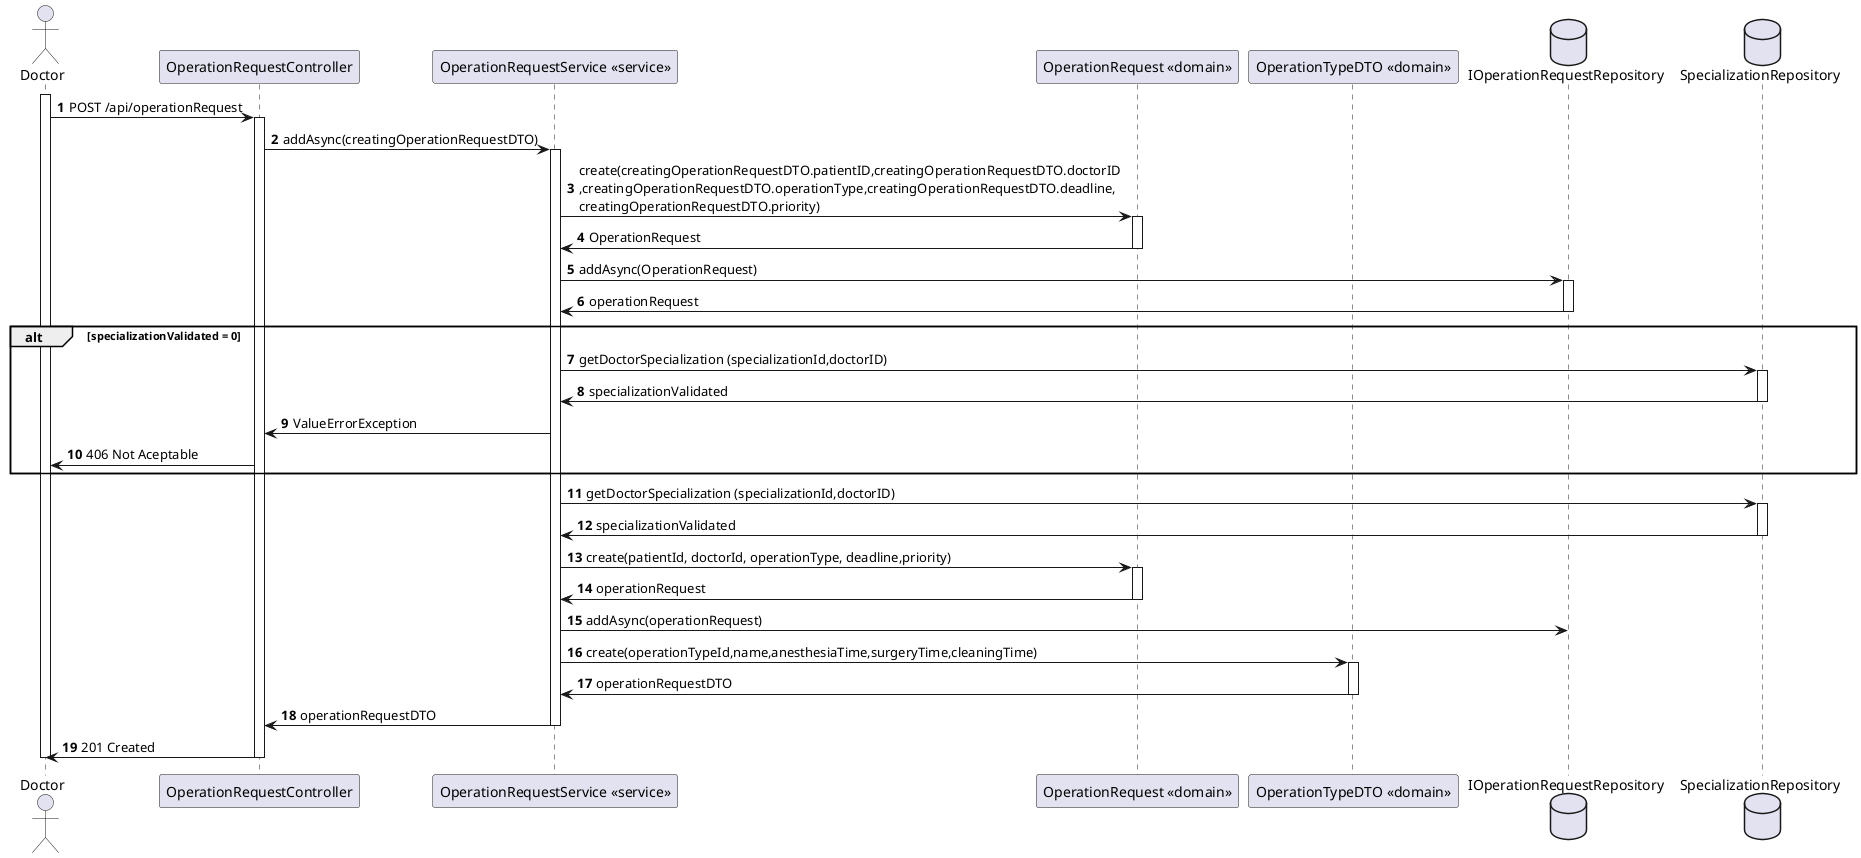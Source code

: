 @startuml 
autonumber
actor Doctor as "Doctor"
participant CTRL as "OperationRequestController"
participant SERVICE as "OperationRequestService <<service>>"
participant OperationRequest as "OperationRequest <<domain>>"
participant OperationTypeDTO as "OperationTypeDTO <<domain>>"
database IOperationRequestRepository as "IOperationRequestRepository"
database SpecializationRepository as "SpecializationRepository"


activate Doctor

Doctor -> CTRL : POST /api/operationRequest
activate CTRL

CTRL -> SERVICE : addAsync(creatingOperationRequestDTO)
activate SERVICE

SERVICE -> OperationRequest : create(creatingOperationRequestDTO.patientID,creatingOperationRequestDTO.doctorID\n,creatingOperationRequestDTO.operationType,creatingOperationRequestDTO.deadline,\ncreatingOperationRequestDTO.priority)

activate OperationRequest

OperationRequest -> SERVICE : OperationRequest

deactivate OperationRequest

SERVICE -> IOperationRequestRepository : addAsync(OperationRequest)

activate IOperationRequestRepository

IOperationRequestRepository -> SERVICE : operationRequest

deactivate IOperationRequestRepository

alt specializationValidated = 0 

SERVICE -> SpecializationRepository : getDoctorSpecialization (specializationId,doctorID)

activate SpecializationRepository 

SpecializationRepository -> SERVICE : specializationValidated

deactivate SpecializationRepository

SERVICE -> CTRL : ValueErrorException

CTRL -> Doctor : 406 Not Aceptable
end alt 

SERVICE -> SpecializationRepository : getDoctorSpecialization (specializationId,doctorID)

activate SpecializationRepository 

SpecializationRepository -> SERVICE : specializationValidated

deactivate SpecializationRepository
SERVICE -> OperationRequest : create(patientId, doctorId, operationType, deadline,priority)

activate OperationRequest 

OperationRequest -> SERVICE : operationRequest
deactivate OperationRequest

SERVICE -> IOperationRequestRepository : addAsync(operationRequest)


SERVICE -> OperationTypeDTO : create(operationTypeId,name,anesthesiaTime,surgeryTime,cleaningTime)

activate OperationTypeDTO

OperationTypeDTO -> SERVICE : operationRequestDTO

deactivate OperationTypeDTO

SERVICE -> CTRL : operationRequestDTO

deactivate SERVICE 

CTRL -> Doctor : 201 Created

deactivate CTRL 

deactivate Doctor
@enduml